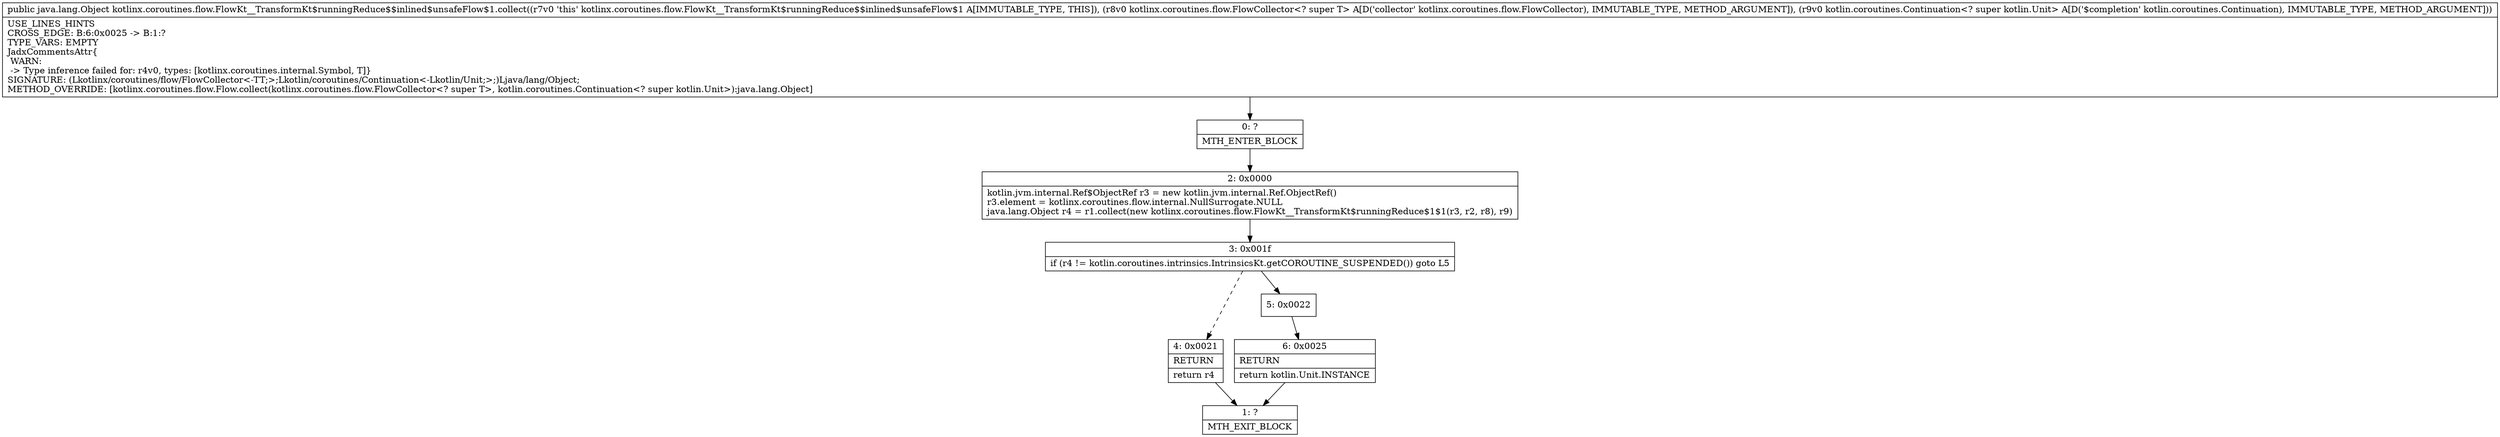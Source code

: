 digraph "CFG forkotlinx.coroutines.flow.FlowKt__TransformKt$runningReduce$$inlined$unsafeFlow$1.collect(Lkotlinx\/coroutines\/flow\/FlowCollector;Lkotlin\/coroutines\/Continuation;)Ljava\/lang\/Object;" {
Node_0 [shape=record,label="{0\:\ ?|MTH_ENTER_BLOCK\l}"];
Node_2 [shape=record,label="{2\:\ 0x0000|kotlin.jvm.internal.Ref$ObjectRef r3 = new kotlin.jvm.internal.Ref.ObjectRef()\lr3.element = kotlinx.coroutines.flow.internal.NullSurrogate.NULL\ljava.lang.Object r4 = r1.collect(new kotlinx.coroutines.flow.FlowKt__TransformKt$runningReduce$1$1(r3, r2, r8), r9)\l}"];
Node_3 [shape=record,label="{3\:\ 0x001f|if (r4 != kotlin.coroutines.intrinsics.IntrinsicsKt.getCOROUTINE_SUSPENDED()) goto L5\l}"];
Node_4 [shape=record,label="{4\:\ 0x0021|RETURN\l|return r4\l}"];
Node_1 [shape=record,label="{1\:\ ?|MTH_EXIT_BLOCK\l}"];
Node_5 [shape=record,label="{5\:\ 0x0022}"];
Node_6 [shape=record,label="{6\:\ 0x0025|RETURN\l|return kotlin.Unit.INSTANCE\l}"];
MethodNode[shape=record,label="{public java.lang.Object kotlinx.coroutines.flow.FlowKt__TransformKt$runningReduce$$inlined$unsafeFlow$1.collect((r7v0 'this' kotlinx.coroutines.flow.FlowKt__TransformKt$runningReduce$$inlined$unsafeFlow$1 A[IMMUTABLE_TYPE, THIS]), (r8v0 kotlinx.coroutines.flow.FlowCollector\<? super T\> A[D('collector' kotlinx.coroutines.flow.FlowCollector), IMMUTABLE_TYPE, METHOD_ARGUMENT]), (r9v0 kotlin.coroutines.Continuation\<? super kotlin.Unit\> A[D('$completion' kotlin.coroutines.Continuation), IMMUTABLE_TYPE, METHOD_ARGUMENT]))  | USE_LINES_HINTS\lCROSS_EDGE: B:6:0x0025 \-\> B:1:?\lTYPE_VARS: EMPTY\lJadxCommentsAttr\{\l WARN: \l \-\> Type inference failed for: r4v0, types: [kotlinx.coroutines.internal.Symbol, T]\}\lSIGNATURE: (Lkotlinx\/coroutines\/flow\/FlowCollector\<\-TT;\>;Lkotlin\/coroutines\/Continuation\<\-Lkotlin\/Unit;\>;)Ljava\/lang\/Object;\lMETHOD_OVERRIDE: [kotlinx.coroutines.flow.Flow.collect(kotlinx.coroutines.flow.FlowCollector\<? super T\>, kotlin.coroutines.Continuation\<? super kotlin.Unit\>):java.lang.Object]\l}"];
MethodNode -> Node_0;Node_0 -> Node_2;
Node_2 -> Node_3;
Node_3 -> Node_4[style=dashed];
Node_3 -> Node_5;
Node_4 -> Node_1;
Node_5 -> Node_6;
Node_6 -> Node_1;
}

